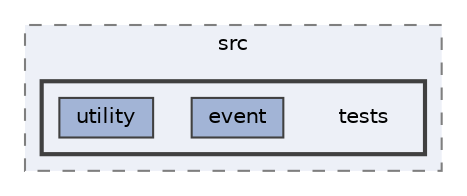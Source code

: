 digraph "C:/Users/Vıctus/Desktop/ce103-final/ce103-final-beyza-aydin-gokcenur-haymana-cpp/src/tests"
{
 // INTERACTIVE_SVG=YES
 // LATEX_PDF_SIZE
  bgcolor="transparent";
  edge [fontname=Helvetica,fontsize=10,labelfontname=Helvetica,labelfontsize=10];
  node [fontname=Helvetica,fontsize=10,shape=box,height=0.2,width=0.4];
  compound=true
  subgraph clusterdir_e4cc4e4800a765bf27f242a08d1bc8de {
    graph [ bgcolor="#edf0f7", pencolor="grey50", label="src", fontname=Helvetica,fontsize=10 style="filled,dashed", URL="dir_e4cc4e4800a765bf27f242a08d1bc8de.html",tooltip=""]
  subgraph clusterdir_dc28be5d1e59a91839c4db4ceda8e3c1 {
    graph [ bgcolor="#edf0f7", pencolor="grey25", label="", fontname=Helvetica,fontsize=10 style="filled,bold", URL="dir_dc28be5d1e59a91839c4db4ceda8e3c1.html",tooltip=""]
    dir_dc28be5d1e59a91839c4db4ceda8e3c1 [shape=plaintext, label="tests"];
  dir_17658a38c254ca63b9ec60c7a117605f [label="event", fillcolor="#a2b4d6", color="grey25", style="filled", URL="dir_17658a38c254ca63b9ec60c7a117605f.html",tooltip=""];
  dir_b422006a201280f338d4ac492eedbe72 [label="utility", fillcolor="#a2b4d6", color="grey25", style="filled", URL="dir_b422006a201280f338d4ac492eedbe72.html",tooltip=""];
  }
  }
}
